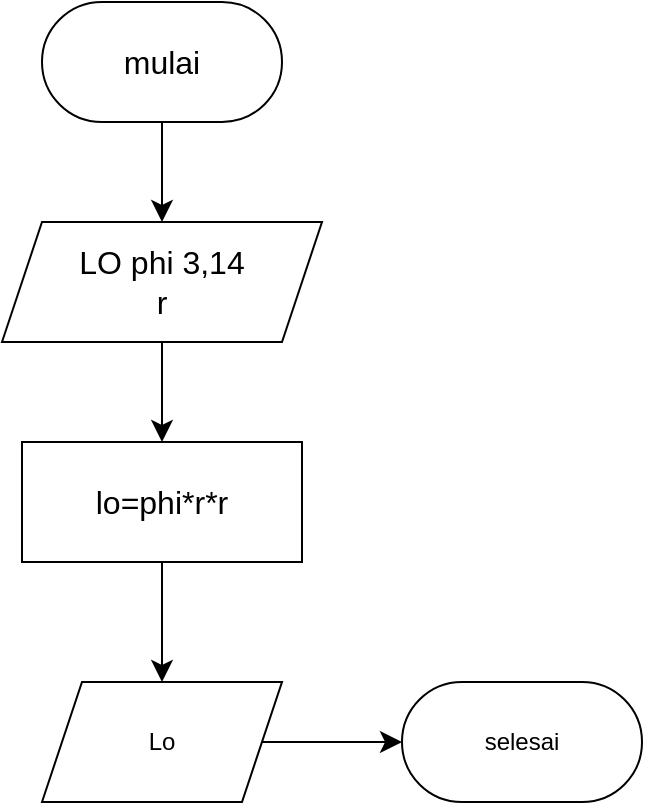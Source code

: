 <mxfile version="22.0.8" type="github">
  <diagram id="C5RBs43oDa-KdzZeNtuy" name="Page-1">
    <mxGraphModel dx="887" dy="470" grid="1" gridSize="10" guides="1" tooltips="1" connect="1" arrows="1" fold="1" page="1" pageScale="1" pageWidth="827" pageHeight="1169" math="0" shadow="0">
      <root>
        <mxCell id="WIyWlLk6GJQsqaUBKTNV-0" />
        <mxCell id="WIyWlLk6GJQsqaUBKTNV-1" parent="WIyWlLk6GJQsqaUBKTNV-0" />
        <mxCell id="bZL70InEyID5kIncyQUE-3" value="&lt;div&gt;LO phi 3,14&lt;/div&gt;&lt;div&gt;r&lt;br&gt;&lt;/div&gt;" style="shape=parallelogram;perimeter=parallelogramPerimeter;whiteSpace=wrap;html=1;fixedSize=1;fontSize=16;" parent="WIyWlLk6GJQsqaUBKTNV-1" vertex="1">
          <mxGeometry x="230" y="170" width="160" height="60" as="geometry" />
        </mxCell>
        <mxCell id="DC1-YdXiOifFkAuDcpka-0" value="lo=phi*r*r" style="whiteSpace=wrap;html=1;fontSize=16;" parent="WIyWlLk6GJQsqaUBKTNV-1" vertex="1">
          <mxGeometry x="240" y="280" width="140" height="60" as="geometry" />
        </mxCell>
        <mxCell id="7khFmdGzOrajEZhuWP7X-6" value="mulai" style="rounded=1;whiteSpace=wrap;html=1;fontSize=16;arcSize=50;" parent="WIyWlLk6GJQsqaUBKTNV-1" vertex="1">
          <mxGeometry x="250" y="60" width="120" height="60" as="geometry" />
        </mxCell>
        <mxCell id="7khFmdGzOrajEZhuWP7X-7" value="" style="edgeStyle=none;orthogonalLoop=1;jettySize=auto;html=1;rounded=0;fontSize=12;startSize=8;endSize=8;curved=1;exitX=0.5;exitY=1;exitDx=0;exitDy=0;entryX=0.5;entryY=0;entryDx=0;entryDy=0;" parent="WIyWlLk6GJQsqaUBKTNV-1" source="7khFmdGzOrajEZhuWP7X-6" target="bZL70InEyID5kIncyQUE-3" edge="1">
          <mxGeometry width="140" relative="1" as="geometry">
            <mxPoint x="250" y="160" as="sourcePoint" />
            <mxPoint x="390" y="160" as="targetPoint" />
            <Array as="points" />
          </mxGeometry>
        </mxCell>
        <mxCell id="7khFmdGzOrajEZhuWP7X-8" value="" style="edgeStyle=none;orthogonalLoop=1;jettySize=auto;html=1;rounded=0;fontSize=12;startSize=8;endSize=8;curved=1;entryX=0.5;entryY=0;entryDx=0;entryDy=0;exitX=0.5;exitY=1;exitDx=0;exitDy=0;" parent="WIyWlLk6GJQsqaUBKTNV-1" source="bZL70InEyID5kIncyQUE-3" target="DC1-YdXiOifFkAuDcpka-0" edge="1">
          <mxGeometry width="140" relative="1" as="geometry">
            <mxPoint x="250" y="160" as="sourcePoint" />
            <mxPoint x="390" y="160" as="targetPoint" />
            <Array as="points" />
          </mxGeometry>
        </mxCell>
        <mxCell id="7khFmdGzOrajEZhuWP7X-9" value="" style="edgeStyle=none;orthogonalLoop=1;jettySize=auto;html=1;rounded=0;fontSize=12;startSize=8;endSize=8;curved=1;entryX=0.5;entryY=0;entryDx=0;entryDy=0;exitX=0.5;exitY=1;exitDx=0;exitDy=0;" parent="WIyWlLk6GJQsqaUBKTNV-1" source="DC1-YdXiOifFkAuDcpka-0" target="uiIKeTLDkebrnfwUg8yf-0" edge="1">
          <mxGeometry width="140" relative="1" as="geometry">
            <mxPoint x="250" y="160" as="sourcePoint" />
            <mxPoint x="310" y="380" as="targetPoint" />
            <Array as="points" />
          </mxGeometry>
        </mxCell>
        <mxCell id="7khFmdGzOrajEZhuWP7X-13" value="" style="edgeStyle=none;orthogonalLoop=1;jettySize=auto;html=1;rounded=0;fontSize=12;startSize=8;endSize=8;curved=1;entryX=0;entryY=0.5;entryDx=0;entryDy=0;exitX=1;exitY=0.5;exitDx=0;exitDy=0;" parent="WIyWlLk6GJQsqaUBKTNV-1" source="uiIKeTLDkebrnfwUg8yf-0" edge="1">
          <mxGeometry width="140" relative="1" as="geometry">
            <mxPoint x="370" y="445" as="sourcePoint" />
            <mxPoint x="430" y="430" as="targetPoint" />
            <Array as="points" />
          </mxGeometry>
        </mxCell>
        <mxCell id="uiIKeTLDkebrnfwUg8yf-0" value="Lo" style="shape=parallelogram;perimeter=parallelogramPerimeter;whiteSpace=wrap;html=1;fixedSize=1;" vertex="1" parent="WIyWlLk6GJQsqaUBKTNV-1">
          <mxGeometry x="250" y="400" width="120" height="60" as="geometry" />
        </mxCell>
        <mxCell id="uiIKeTLDkebrnfwUg8yf-1" value="selesai" style="rounded=1;whiteSpace=wrap;html=1;arcSize=50;" vertex="1" parent="WIyWlLk6GJQsqaUBKTNV-1">
          <mxGeometry x="430" y="400" width="120" height="60" as="geometry" />
        </mxCell>
      </root>
    </mxGraphModel>
  </diagram>
</mxfile>
